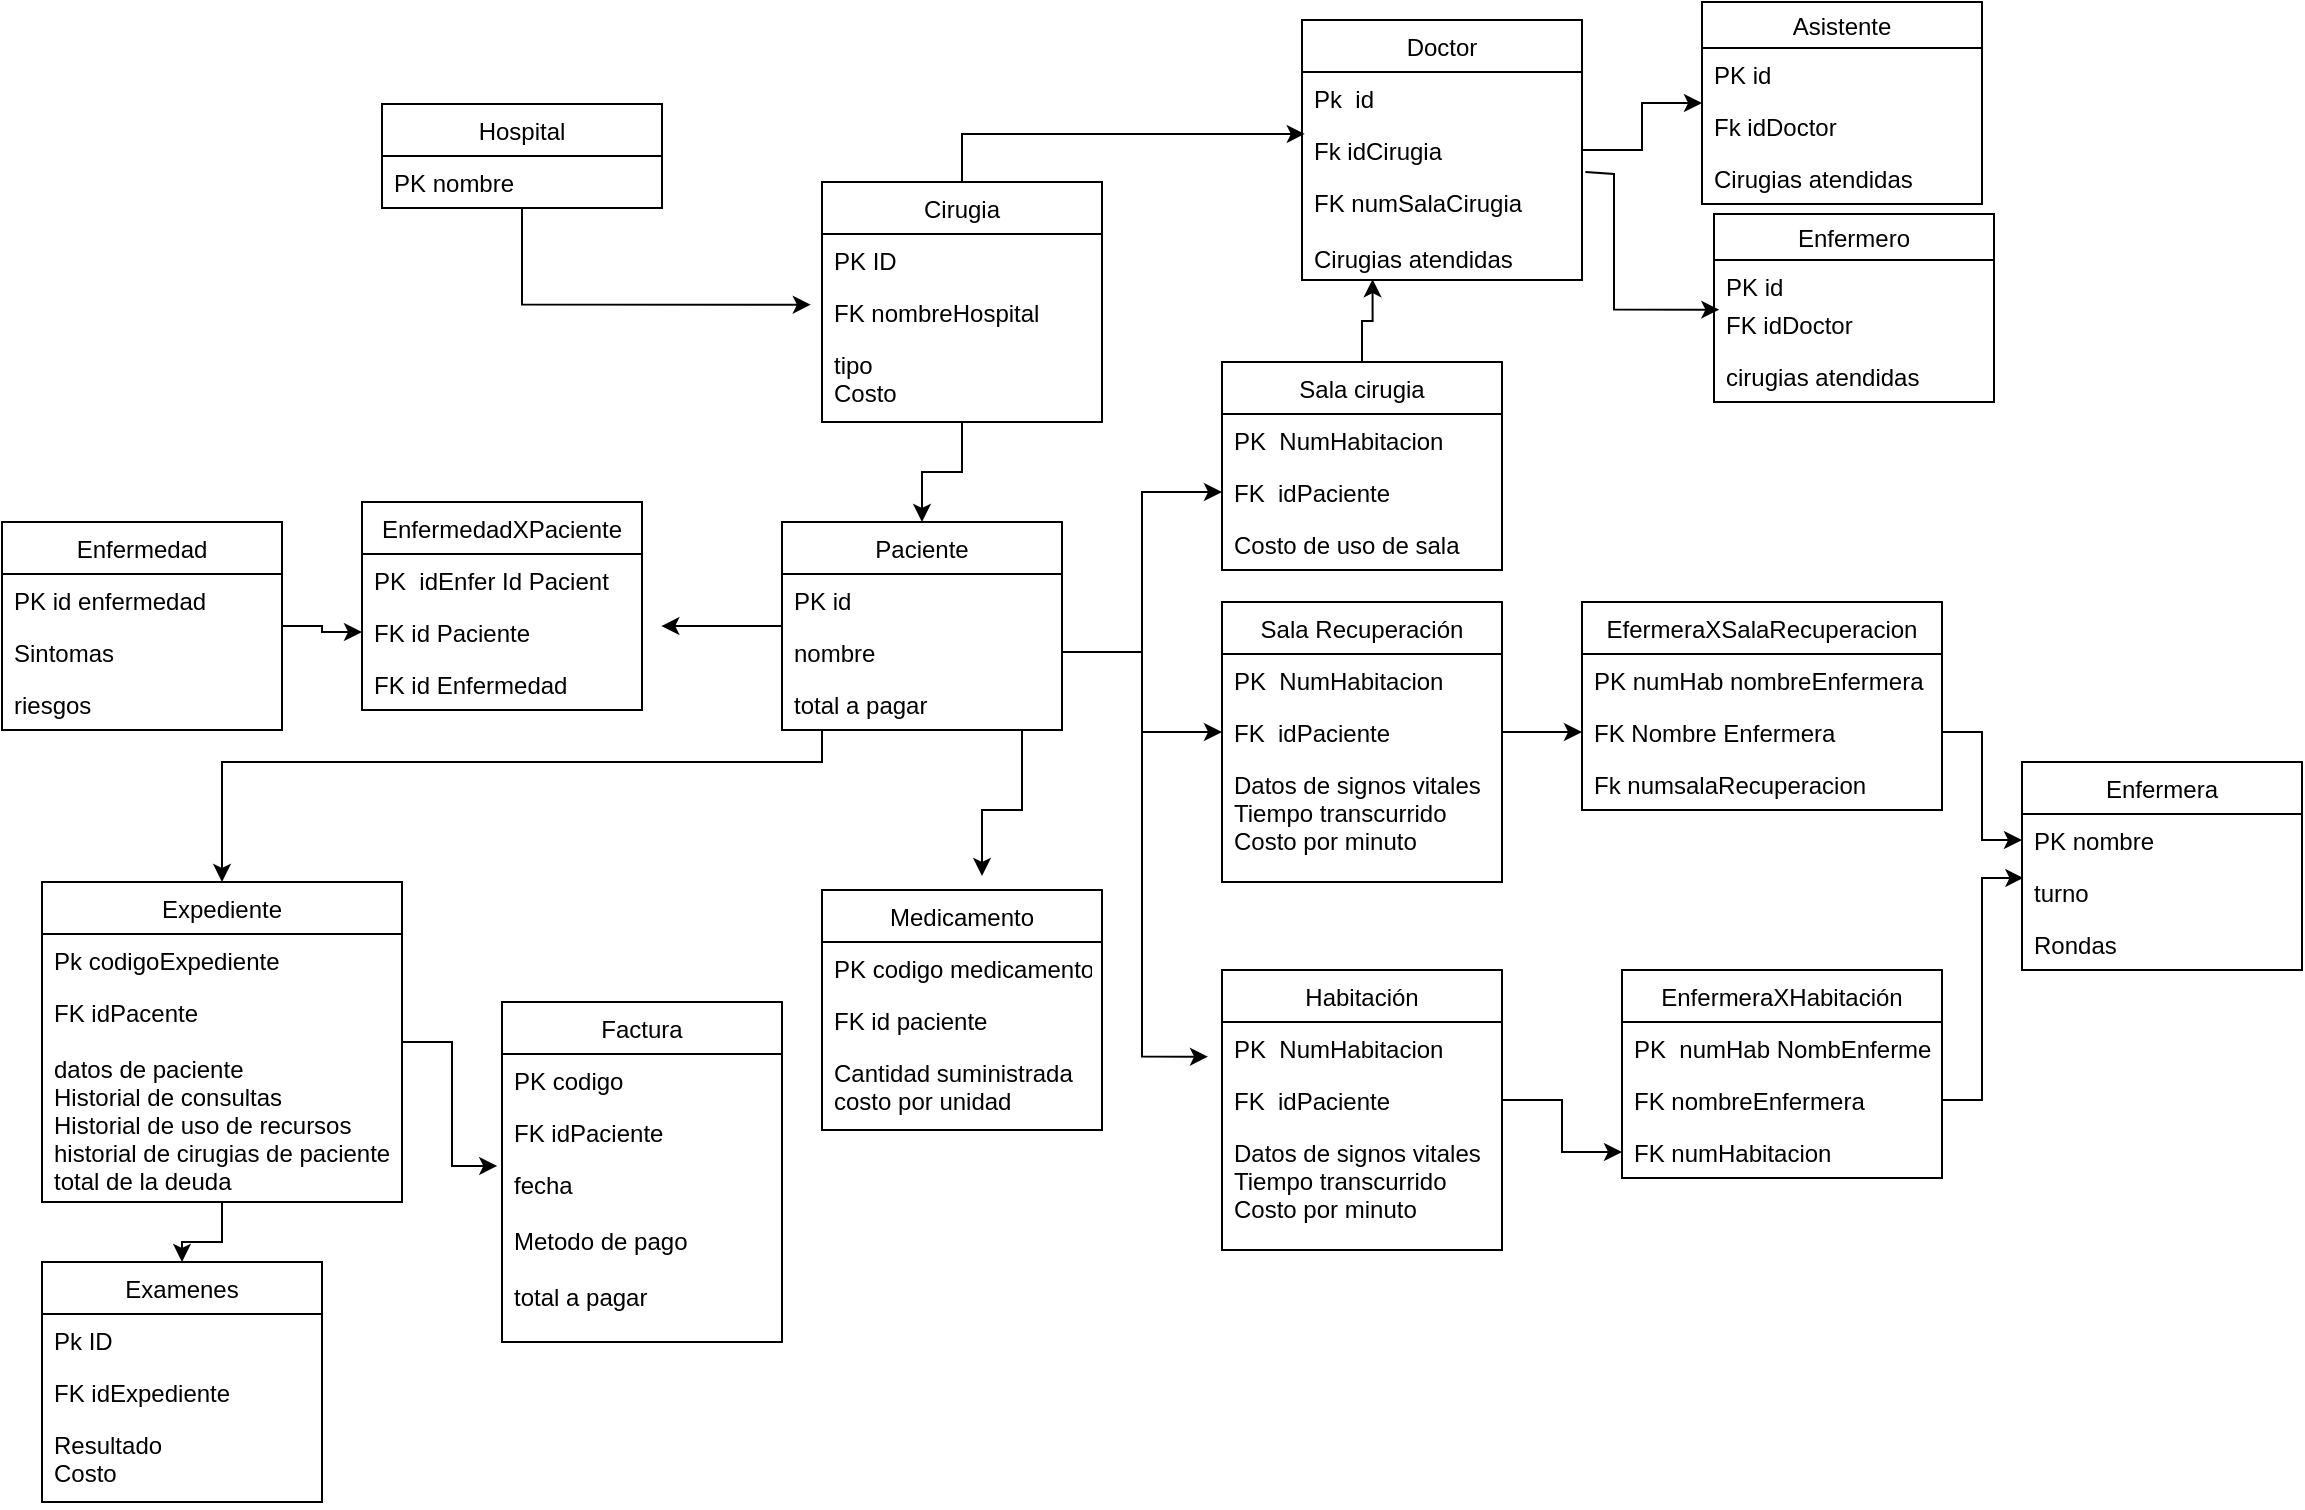 <mxfile version="13.7.9" type="github">
  <diagram id="NBOCJyrbDULrzeFV42hS" name="Page-1">
    <mxGraphModel dx="2682" dy="1961" grid="1" gridSize="10" guides="1" tooltips="1" connect="1" arrows="1" fold="1" page="1" pageScale="1" pageWidth="827" pageHeight="1169" math="0" shadow="0">
      <root>
        <mxCell id="0" />
        <mxCell id="1" parent="0" />
        <mxCell id="EW1axWE9C3zxqAU5lldP-44" style="edgeStyle=orthogonalEdgeStyle;rounded=0;orthogonalLoop=1;jettySize=auto;html=1;entryX=-0.04;entryY=1.359;entryDx=0;entryDy=0;entryPerimeter=0;" edge="1" parent="1" source="EW1axWE9C3zxqAU5lldP-9" target="EW1axWE9C3zxqAU5lldP-4">
          <mxGeometry relative="1" as="geometry">
            <mxPoint x="10" y="75" as="targetPoint" />
          </mxGeometry>
        </mxCell>
        <mxCell id="EW1axWE9C3zxqAU5lldP-43" style="edgeStyle=orthogonalEdgeStyle;rounded=0;orthogonalLoop=1;jettySize=auto;html=1;entryX=0;entryY=0.5;entryDx=0;entryDy=0;" edge="1" parent="1" source="EW1axWE9C3zxqAU5lldP-18" target="EW1axWE9C3zxqAU5lldP-24">
          <mxGeometry relative="1" as="geometry">
            <mxPoint x="-160" y="235" as="targetPoint" />
          </mxGeometry>
        </mxCell>
        <mxCell id="EW1axWE9C3zxqAU5lldP-62" style="edgeStyle=orthogonalEdgeStyle;rounded=0;orthogonalLoop=1;jettySize=auto;html=1;entryX=0.5;entryY=0;entryDx=0;entryDy=0;" edge="1" parent="1" source="EW1axWE9C3zxqAU5lldP-14" target="EW1axWE9C3zxqAU5lldP-53">
          <mxGeometry relative="1" as="geometry">
            <Array as="points">
              <mxPoint x="80" y="300" />
              <mxPoint x="-220" y="300" />
            </Array>
          </mxGeometry>
        </mxCell>
        <mxCell id="EW1axWE9C3zxqAU5lldP-63" style="edgeStyle=orthogonalEdgeStyle;rounded=0;orthogonalLoop=1;jettySize=auto;html=1;entryX=1.069;entryY=0.385;entryDx=0;entryDy=0;entryPerimeter=0;" edge="1" parent="1" source="EW1axWE9C3zxqAU5lldP-14" target="EW1axWE9C3zxqAU5lldP-24">
          <mxGeometry relative="1" as="geometry">
            <Array as="points">
              <mxPoint x="40" y="232" />
              <mxPoint x="40" y="232" />
            </Array>
          </mxGeometry>
        </mxCell>
        <mxCell id="EW1axWE9C3zxqAU5lldP-95" style="edgeStyle=orthogonalEdgeStyle;rounded=0;orthogonalLoop=1;jettySize=auto;html=1;" edge="1" parent="1" source="EW1axWE9C3zxqAU5lldP-14">
          <mxGeometry relative="1" as="geometry">
            <mxPoint x="160" y="357" as="targetPoint" />
            <Array as="points">
              <mxPoint x="180" y="324" />
              <mxPoint x="160" y="324" />
              <mxPoint x="160" y="357" />
            </Array>
          </mxGeometry>
        </mxCell>
        <mxCell id="EW1axWE9C3zxqAU5lldP-14" value="Paciente" style="swimlane;fontStyle=0;childLayout=stackLayout;horizontal=1;startSize=26;fillColor=none;horizontalStack=0;resizeParent=1;resizeParentMax=0;resizeLast=0;collapsible=1;marginBottom=0;" vertex="1" parent="1">
          <mxGeometry x="60" y="180" width="140" height="104" as="geometry" />
        </mxCell>
        <mxCell id="EW1axWE9C3zxqAU5lldP-15" value="PK id" style="text;strokeColor=none;fillColor=none;align=left;verticalAlign=top;spacingLeft=4;spacingRight=4;overflow=hidden;rotatable=0;points=[[0,0.5],[1,0.5]];portConstraint=eastwest;" vertex="1" parent="EW1axWE9C3zxqAU5lldP-14">
          <mxGeometry y="26" width="140" height="26" as="geometry" />
        </mxCell>
        <mxCell id="EW1axWE9C3zxqAU5lldP-16" value="nombre" style="text;strokeColor=none;fillColor=none;align=left;verticalAlign=top;spacingLeft=4;spacingRight=4;overflow=hidden;rotatable=0;points=[[0,0.5],[1,0.5]];portConstraint=eastwest;" vertex="1" parent="EW1axWE9C3zxqAU5lldP-14">
          <mxGeometry y="52" width="140" height="26" as="geometry" />
        </mxCell>
        <mxCell id="EW1axWE9C3zxqAU5lldP-17" value="total a pagar" style="text;strokeColor=none;fillColor=none;align=left;verticalAlign=top;spacingLeft=4;spacingRight=4;overflow=hidden;rotatable=0;points=[[0,0.5],[1,0.5]];portConstraint=eastwest;" vertex="1" parent="EW1axWE9C3zxqAU5lldP-14">
          <mxGeometry y="78" width="140" height="26" as="geometry" />
        </mxCell>
        <mxCell id="EW1axWE9C3zxqAU5lldP-46" style="edgeStyle=orthogonalEdgeStyle;rounded=0;orthogonalLoop=1;jettySize=auto;html=1;entryX=0.5;entryY=0;entryDx=0;entryDy=0;" edge="1" parent="1" source="EW1axWE9C3zxqAU5lldP-3" target="EW1axWE9C3zxqAU5lldP-14">
          <mxGeometry relative="1" as="geometry" />
        </mxCell>
        <mxCell id="EW1axWE9C3zxqAU5lldP-49" style="edgeStyle=orthogonalEdgeStyle;rounded=0;orthogonalLoop=1;jettySize=auto;html=1;entryX=0.01;entryY=0.192;entryDx=0;entryDy=0;entryPerimeter=0;" edge="1" parent="1" source="EW1axWE9C3zxqAU5lldP-3" target="EW1axWE9C3zxqAU5lldP-32">
          <mxGeometry relative="1" as="geometry" />
        </mxCell>
        <mxCell id="EW1axWE9C3zxqAU5lldP-3" value="Cirugia" style="swimlane;fontStyle=0;childLayout=stackLayout;horizontal=1;startSize=26;fillColor=none;horizontalStack=0;resizeParent=1;resizeParentMax=0;resizeLast=0;collapsible=1;marginBottom=0;" vertex="1" parent="1">
          <mxGeometry x="80" y="10" width="140" height="120" as="geometry" />
        </mxCell>
        <mxCell id="EW1axWE9C3zxqAU5lldP-4" value="PK ID" style="text;strokeColor=none;fillColor=none;align=left;verticalAlign=top;spacingLeft=4;spacingRight=4;overflow=hidden;rotatable=0;points=[[0,0.5],[1,0.5]];portConstraint=eastwest;" vertex="1" parent="EW1axWE9C3zxqAU5lldP-3">
          <mxGeometry y="26" width="140" height="26" as="geometry" />
        </mxCell>
        <mxCell id="EW1axWE9C3zxqAU5lldP-5" value="FK nombreHospital" style="text;strokeColor=none;fillColor=none;align=left;verticalAlign=top;spacingLeft=4;spacingRight=4;overflow=hidden;rotatable=0;points=[[0,0.5],[1,0.5]];portConstraint=eastwest;" vertex="1" parent="EW1axWE9C3zxqAU5lldP-3">
          <mxGeometry y="52" width="140" height="26" as="geometry" />
        </mxCell>
        <mxCell id="EW1axWE9C3zxqAU5lldP-6" value="tipo&#xa;Costo" style="text;strokeColor=none;fillColor=none;align=left;verticalAlign=top;spacingLeft=4;spacingRight=4;overflow=hidden;rotatable=0;points=[[0,0.5],[1,0.5]];portConstraint=eastwest;" vertex="1" parent="EW1axWE9C3zxqAU5lldP-3">
          <mxGeometry y="78" width="140" height="42" as="geometry" />
        </mxCell>
        <mxCell id="EW1axWE9C3zxqAU5lldP-50" style="edgeStyle=orthogonalEdgeStyle;rounded=0;orthogonalLoop=1;jettySize=auto;html=1;" edge="1" parent="1" source="EW1axWE9C3zxqAU5lldP-30" target="EW1axWE9C3zxqAU5lldP-34">
          <mxGeometry relative="1" as="geometry" />
        </mxCell>
        <mxCell id="EW1axWE9C3zxqAU5lldP-52" style="edgeStyle=orthogonalEdgeStyle;rounded=0;orthogonalLoop=1;jettySize=auto;html=1;entryX=0.019;entryY=0.224;entryDx=0;entryDy=0;entryPerimeter=0;exitX=1.012;exitY=-0.038;exitDx=0;exitDy=0;exitPerimeter=0;" edge="1" parent="1" source="EW1axWE9C3zxqAU5lldP-33" target="EW1axWE9C3zxqAU5lldP-40">
          <mxGeometry relative="1" as="geometry">
            <Array as="points">
              <mxPoint x="476" y="6" />
              <mxPoint x="476" y="74" />
            </Array>
          </mxGeometry>
        </mxCell>
        <mxCell id="EW1axWE9C3zxqAU5lldP-61" style="edgeStyle=orthogonalEdgeStyle;rounded=0;orthogonalLoop=1;jettySize=auto;html=1;entryX=0.5;entryY=0;entryDx=0;entryDy=0;" edge="1" parent="1" source="EW1axWE9C3zxqAU5lldP-53" target="EW1axWE9C3zxqAU5lldP-57">
          <mxGeometry relative="1" as="geometry" />
        </mxCell>
        <mxCell id="EW1axWE9C3zxqAU5lldP-22" value="EnfermedadXPaciente" style="swimlane;fontStyle=0;childLayout=stackLayout;horizontal=1;startSize=26;fillColor=none;horizontalStack=0;resizeParent=1;resizeParentMax=0;resizeLast=0;collapsible=1;marginBottom=0;" vertex="1" parent="1">
          <mxGeometry x="-150" y="170" width="140" height="104" as="geometry" />
        </mxCell>
        <mxCell id="EW1axWE9C3zxqAU5lldP-23" value="PK  idEnfer Id Pacient" style="text;strokeColor=none;fillColor=none;align=left;verticalAlign=top;spacingLeft=4;spacingRight=4;overflow=hidden;rotatable=0;points=[[0,0.5],[1,0.5]];portConstraint=eastwest;" vertex="1" parent="EW1axWE9C3zxqAU5lldP-22">
          <mxGeometry y="26" width="140" height="26" as="geometry" />
        </mxCell>
        <mxCell id="EW1axWE9C3zxqAU5lldP-24" value="FK id Paciente" style="text;strokeColor=none;fillColor=none;align=left;verticalAlign=top;spacingLeft=4;spacingRight=4;overflow=hidden;rotatable=0;points=[[0,0.5],[1,0.5]];portConstraint=eastwest;" vertex="1" parent="EW1axWE9C3zxqAU5lldP-22">
          <mxGeometry y="52" width="140" height="26" as="geometry" />
        </mxCell>
        <mxCell id="EW1axWE9C3zxqAU5lldP-25" value="FK id Enfermedad" style="text;strokeColor=none;fillColor=none;align=left;verticalAlign=top;spacingLeft=4;spacingRight=4;overflow=hidden;rotatable=0;points=[[0,0.5],[1,0.5]];portConstraint=eastwest;" vertex="1" parent="EW1axWE9C3zxqAU5lldP-22">
          <mxGeometry y="78" width="140" height="26" as="geometry" />
        </mxCell>
        <mxCell id="EW1axWE9C3zxqAU5lldP-18" value="Enfermedad" style="swimlane;fontStyle=0;childLayout=stackLayout;horizontal=1;startSize=26;fillColor=none;horizontalStack=0;resizeParent=1;resizeParentMax=0;resizeLast=0;collapsible=1;marginBottom=0;" vertex="1" parent="1">
          <mxGeometry x="-330" y="180" width="140" height="104" as="geometry" />
        </mxCell>
        <mxCell id="EW1axWE9C3zxqAU5lldP-19" value="PK id enfermedad" style="text;strokeColor=none;fillColor=none;align=left;verticalAlign=top;spacingLeft=4;spacingRight=4;overflow=hidden;rotatable=0;points=[[0,0.5],[1,0.5]];portConstraint=eastwest;" vertex="1" parent="EW1axWE9C3zxqAU5lldP-18">
          <mxGeometry y="26" width="140" height="26" as="geometry" />
        </mxCell>
        <mxCell id="EW1axWE9C3zxqAU5lldP-20" value="Sintomas" style="text;strokeColor=none;fillColor=none;align=left;verticalAlign=top;spacingLeft=4;spacingRight=4;overflow=hidden;rotatable=0;points=[[0,0.5],[1,0.5]];portConstraint=eastwest;" vertex="1" parent="EW1axWE9C3zxqAU5lldP-18">
          <mxGeometry y="52" width="140" height="26" as="geometry" />
        </mxCell>
        <mxCell id="EW1axWE9C3zxqAU5lldP-21" value="riesgos" style="text;strokeColor=none;fillColor=none;align=left;verticalAlign=top;spacingLeft=4;spacingRight=4;overflow=hidden;rotatable=0;points=[[0,0.5],[1,0.5]];portConstraint=eastwest;" vertex="1" parent="EW1axWE9C3zxqAU5lldP-18">
          <mxGeometry y="78" width="140" height="26" as="geometry" />
        </mxCell>
        <mxCell id="EW1axWE9C3zxqAU5lldP-110" style="edgeStyle=orthogonalEdgeStyle;rounded=0;orthogonalLoop=1;jettySize=auto;html=1;entryX=0.252;entryY=0.992;entryDx=0;entryDy=0;entryPerimeter=0;" edge="1" parent="1" source="EW1axWE9C3zxqAU5lldP-64" target="EW1axWE9C3zxqAU5lldP-33">
          <mxGeometry relative="1" as="geometry" />
        </mxCell>
        <mxCell id="EW1axWE9C3zxqAU5lldP-64" value="Sala cirugia" style="swimlane;fontStyle=0;childLayout=stackLayout;horizontal=1;startSize=26;fillColor=none;horizontalStack=0;resizeParent=1;resizeParentMax=0;resizeLast=0;collapsible=1;marginBottom=0;" vertex="1" parent="1">
          <mxGeometry x="280" y="100" width="140" height="104" as="geometry" />
        </mxCell>
        <mxCell id="EW1axWE9C3zxqAU5lldP-65" value="PK  NumHabitacion" style="text;strokeColor=none;fillColor=none;align=left;verticalAlign=top;spacingLeft=4;spacingRight=4;overflow=hidden;rotatable=0;points=[[0,0.5],[1,0.5]];portConstraint=eastwest;" vertex="1" parent="EW1axWE9C3zxqAU5lldP-64">
          <mxGeometry y="26" width="140" height="26" as="geometry" />
        </mxCell>
        <mxCell id="EW1axWE9C3zxqAU5lldP-66" value="FK  idPaciente" style="text;strokeColor=none;fillColor=none;align=left;verticalAlign=top;spacingLeft=4;spacingRight=4;overflow=hidden;rotatable=0;points=[[0,0.5],[1,0.5]];portConstraint=eastwest;" vertex="1" parent="EW1axWE9C3zxqAU5lldP-64">
          <mxGeometry y="52" width="140" height="26" as="geometry" />
        </mxCell>
        <mxCell id="EW1axWE9C3zxqAU5lldP-67" value="Costo de uso de sala" style="text;strokeColor=none;fillColor=none;align=left;verticalAlign=top;spacingLeft=4;spacingRight=4;overflow=hidden;rotatable=0;points=[[0,0.5],[1,0.5]];portConstraint=eastwest;" vertex="1" parent="EW1axWE9C3zxqAU5lldP-64">
          <mxGeometry y="78" width="140" height="26" as="geometry" />
        </mxCell>
        <mxCell id="EW1axWE9C3zxqAU5lldP-68" value="Sala Recuperación" style="swimlane;fontStyle=0;childLayout=stackLayout;horizontal=1;startSize=26;fillColor=none;horizontalStack=0;resizeParent=1;resizeParentMax=0;resizeLast=0;collapsible=1;marginBottom=0;" vertex="1" parent="1">
          <mxGeometry x="280" y="220" width="140" height="140" as="geometry" />
        </mxCell>
        <mxCell id="EW1axWE9C3zxqAU5lldP-69" value="PK  NumHabitacion" style="text;strokeColor=none;fillColor=none;align=left;verticalAlign=top;spacingLeft=4;spacingRight=4;overflow=hidden;rotatable=0;points=[[0,0.5],[1,0.5]];portConstraint=eastwest;" vertex="1" parent="EW1axWE9C3zxqAU5lldP-68">
          <mxGeometry y="26" width="140" height="26" as="geometry" />
        </mxCell>
        <mxCell id="EW1axWE9C3zxqAU5lldP-70" value="FK  idPaciente" style="text;strokeColor=none;fillColor=none;align=left;verticalAlign=top;spacingLeft=4;spacingRight=4;overflow=hidden;rotatable=0;points=[[0,0.5],[1,0.5]];portConstraint=eastwest;" vertex="1" parent="EW1axWE9C3zxqAU5lldP-68">
          <mxGeometry y="52" width="140" height="26" as="geometry" />
        </mxCell>
        <mxCell id="EW1axWE9C3zxqAU5lldP-71" value="Datos de signos vitales&#xa;Tiempo transcurrido&#xa;Costo por minuto" style="text;strokeColor=none;fillColor=none;align=left;verticalAlign=top;spacingLeft=4;spacingRight=4;overflow=hidden;rotatable=0;points=[[0,0.5],[1,0.5]];portConstraint=eastwest;" vertex="1" parent="EW1axWE9C3zxqAU5lldP-68">
          <mxGeometry y="78" width="140" height="62" as="geometry" />
        </mxCell>
        <mxCell id="EW1axWE9C3zxqAU5lldP-81" style="edgeStyle=orthogonalEdgeStyle;rounded=0;orthogonalLoop=1;jettySize=auto;html=1;entryX=0;entryY=0.5;entryDx=0;entryDy=0;" edge="1" parent="1" source="EW1axWE9C3zxqAU5lldP-16" target="EW1axWE9C3zxqAU5lldP-66">
          <mxGeometry relative="1" as="geometry" />
        </mxCell>
        <mxCell id="EW1axWE9C3zxqAU5lldP-82" style="edgeStyle=orthogonalEdgeStyle;rounded=0;orthogonalLoop=1;jettySize=auto;html=1;entryX=0;entryY=0.5;entryDx=0;entryDy=0;" edge="1" parent="1" source="EW1axWE9C3zxqAU5lldP-16" target="EW1axWE9C3zxqAU5lldP-70">
          <mxGeometry relative="1" as="geometry" />
        </mxCell>
        <mxCell id="EW1axWE9C3zxqAU5lldP-83" style="edgeStyle=orthogonalEdgeStyle;rounded=0;orthogonalLoop=1;jettySize=auto;html=1;entryX=-0.05;entryY=0.667;entryDx=0;entryDy=0;entryPerimeter=0;" edge="1" parent="1" source="EW1axWE9C3zxqAU5lldP-16" target="EW1axWE9C3zxqAU5lldP-77">
          <mxGeometry relative="1" as="geometry" />
        </mxCell>
        <mxCell id="EW1axWE9C3zxqAU5lldP-76" value="Habitación" style="swimlane;fontStyle=0;childLayout=stackLayout;horizontal=1;startSize=26;fillColor=none;horizontalStack=0;resizeParent=1;resizeParentMax=0;resizeLast=0;collapsible=1;marginBottom=0;" vertex="1" parent="1">
          <mxGeometry x="280" y="404" width="140" height="140" as="geometry" />
        </mxCell>
        <mxCell id="EW1axWE9C3zxqAU5lldP-77" value="PK  NumHabitacion" style="text;strokeColor=none;fillColor=none;align=left;verticalAlign=top;spacingLeft=4;spacingRight=4;overflow=hidden;rotatable=0;points=[[0,0.5],[1,0.5]];portConstraint=eastwest;" vertex="1" parent="EW1axWE9C3zxqAU5lldP-76">
          <mxGeometry y="26" width="140" height="26" as="geometry" />
        </mxCell>
        <mxCell id="EW1axWE9C3zxqAU5lldP-78" value="FK  idPaciente" style="text;strokeColor=none;fillColor=none;align=left;verticalAlign=top;spacingLeft=4;spacingRight=4;overflow=hidden;rotatable=0;points=[[0,0.5],[1,0.5]];portConstraint=eastwest;" vertex="1" parent="EW1axWE9C3zxqAU5lldP-76">
          <mxGeometry y="52" width="140" height="26" as="geometry" />
        </mxCell>
        <mxCell id="EW1axWE9C3zxqAU5lldP-79" value="Datos de signos vitales&#xa;Tiempo transcurrido&#xa;Costo por minuto" style="text;strokeColor=none;fillColor=none;align=left;verticalAlign=top;spacingLeft=4;spacingRight=4;overflow=hidden;rotatable=0;points=[[0,0.5],[1,0.5]];portConstraint=eastwest;" vertex="1" parent="EW1axWE9C3zxqAU5lldP-76">
          <mxGeometry y="78" width="140" height="62" as="geometry" />
        </mxCell>
        <mxCell id="EW1axWE9C3zxqAU5lldP-97" style="edgeStyle=orthogonalEdgeStyle;rounded=0;orthogonalLoop=1;jettySize=auto;html=1;entryX=-0.017;entryY=0.043;entryDx=0;entryDy=0;entryPerimeter=0;" edge="1" parent="1" source="EW1axWE9C3zxqAU5lldP-53" target="EW1axWE9C3zxqAU5lldP-90">
          <mxGeometry relative="1" as="geometry" />
        </mxCell>
        <mxCell id="EW1axWE9C3zxqAU5lldP-53" value="Expediente" style="swimlane;fontStyle=0;childLayout=stackLayout;horizontal=1;startSize=26;fillColor=none;horizontalStack=0;resizeParent=1;resizeParentMax=0;resizeLast=0;collapsible=1;marginBottom=0;" vertex="1" parent="1">
          <mxGeometry x="-310" y="360" width="180" height="160" as="geometry" />
        </mxCell>
        <mxCell id="EW1axWE9C3zxqAU5lldP-54" value="Pk codigoExpediente" style="text;strokeColor=none;fillColor=none;align=left;verticalAlign=top;spacingLeft=4;spacingRight=4;overflow=hidden;rotatable=0;points=[[0,0.5],[1,0.5]];portConstraint=eastwest;" vertex="1" parent="EW1axWE9C3zxqAU5lldP-53">
          <mxGeometry y="26" width="180" height="26" as="geometry" />
        </mxCell>
        <mxCell id="EW1axWE9C3zxqAU5lldP-55" value="FK idPacente" style="text;strokeColor=none;fillColor=none;align=left;verticalAlign=top;spacingLeft=4;spacingRight=4;overflow=hidden;rotatable=0;points=[[0,0.5],[1,0.5]];portConstraint=eastwest;" vertex="1" parent="EW1axWE9C3zxqAU5lldP-53">
          <mxGeometry y="52" width="180" height="28" as="geometry" />
        </mxCell>
        <mxCell id="EW1axWE9C3zxqAU5lldP-56" value="datos de paciente&#xa;Historial de consultas&#xa;Historial de uso de recursos&#xa;historial de cirugias de paciente &#xa;total de la deuda" style="text;strokeColor=none;fillColor=none;align=left;verticalAlign=top;spacingLeft=4;spacingRight=4;overflow=hidden;rotatable=0;points=[[0,0.5],[1,0.5]];portConstraint=eastwest;" vertex="1" parent="EW1axWE9C3zxqAU5lldP-53">
          <mxGeometry y="80" width="180" height="80" as="geometry" />
        </mxCell>
        <mxCell id="EW1axWE9C3zxqAU5lldP-91" value="Medicamento" style="swimlane;fontStyle=0;childLayout=stackLayout;horizontal=1;startSize=26;fillColor=none;horizontalStack=0;resizeParent=1;resizeParentMax=0;resizeLast=0;collapsible=1;marginBottom=0;" vertex="1" parent="1">
          <mxGeometry x="80" y="364" width="140" height="120" as="geometry" />
        </mxCell>
        <mxCell id="EW1axWE9C3zxqAU5lldP-92" value="PK codigo medicamento" style="text;strokeColor=none;fillColor=none;align=left;verticalAlign=top;spacingLeft=4;spacingRight=4;overflow=hidden;rotatable=0;points=[[0,0.5],[1,0.5]];portConstraint=eastwest;" vertex="1" parent="EW1axWE9C3zxqAU5lldP-91">
          <mxGeometry y="26" width="140" height="26" as="geometry" />
        </mxCell>
        <mxCell id="EW1axWE9C3zxqAU5lldP-93" value="FK id paciente" style="text;strokeColor=none;fillColor=none;align=left;verticalAlign=top;spacingLeft=4;spacingRight=4;overflow=hidden;rotatable=0;points=[[0,0.5],[1,0.5]];portConstraint=eastwest;" vertex="1" parent="EW1axWE9C3zxqAU5lldP-91">
          <mxGeometry y="52" width="140" height="26" as="geometry" />
        </mxCell>
        <mxCell id="EW1axWE9C3zxqAU5lldP-94" value="Cantidad suministrada&#xa;costo por unidad" style="text;strokeColor=none;fillColor=none;align=left;verticalAlign=top;spacingLeft=4;spacingRight=4;overflow=hidden;rotatable=0;points=[[0,0.5],[1,0.5]];portConstraint=eastwest;" vertex="1" parent="EW1axWE9C3zxqAU5lldP-91">
          <mxGeometry y="78" width="140" height="42" as="geometry" />
        </mxCell>
        <mxCell id="EW1axWE9C3zxqAU5lldP-57" value="Examenes" style="swimlane;fontStyle=0;childLayout=stackLayout;horizontal=1;startSize=26;fillColor=none;horizontalStack=0;resizeParent=1;resizeParentMax=0;resizeLast=0;collapsible=1;marginBottom=0;" vertex="1" parent="1">
          <mxGeometry x="-310" y="550" width="140" height="120" as="geometry" />
        </mxCell>
        <mxCell id="EW1axWE9C3zxqAU5lldP-58" value="Pk ID" style="text;strokeColor=none;fillColor=none;align=left;verticalAlign=top;spacingLeft=4;spacingRight=4;overflow=hidden;rotatable=0;points=[[0,0.5],[1,0.5]];portConstraint=eastwest;" vertex="1" parent="EW1axWE9C3zxqAU5lldP-57">
          <mxGeometry y="26" width="140" height="26" as="geometry" />
        </mxCell>
        <mxCell id="EW1axWE9C3zxqAU5lldP-59" value="FK idExpediente" style="text;strokeColor=none;fillColor=none;align=left;verticalAlign=top;spacingLeft=4;spacingRight=4;overflow=hidden;rotatable=0;points=[[0,0.5],[1,0.5]];portConstraint=eastwest;" vertex="1" parent="EW1axWE9C3zxqAU5lldP-57">
          <mxGeometry y="52" width="140" height="26" as="geometry" />
        </mxCell>
        <mxCell id="EW1axWE9C3zxqAU5lldP-60" value="Resultado&#xa;Costo" style="text;strokeColor=none;fillColor=none;align=left;verticalAlign=top;spacingLeft=4;spacingRight=4;overflow=hidden;rotatable=0;points=[[0,0.5],[1,0.5]];portConstraint=eastwest;" vertex="1" parent="EW1axWE9C3zxqAU5lldP-57">
          <mxGeometry y="78" width="140" height="42" as="geometry" />
        </mxCell>
        <mxCell id="EW1axWE9C3zxqAU5lldP-87" value="Factura" style="swimlane;fontStyle=0;childLayout=stackLayout;horizontal=1;startSize=26;fillColor=none;horizontalStack=0;resizeParent=1;resizeParentMax=0;resizeLast=0;collapsible=1;marginBottom=0;" vertex="1" parent="1">
          <mxGeometry x="-80" y="420" width="140" height="170" as="geometry" />
        </mxCell>
        <mxCell id="EW1axWE9C3zxqAU5lldP-88" value="PK codigo" style="text;strokeColor=none;fillColor=none;align=left;verticalAlign=top;spacingLeft=4;spacingRight=4;overflow=hidden;rotatable=0;points=[[0,0.5],[1,0.5]];portConstraint=eastwest;" vertex="1" parent="EW1axWE9C3zxqAU5lldP-87">
          <mxGeometry y="26" width="140" height="26" as="geometry" />
        </mxCell>
        <mxCell id="EW1axWE9C3zxqAU5lldP-89" value="FK idPaciente" style="text;strokeColor=none;fillColor=none;align=left;verticalAlign=top;spacingLeft=4;spacingRight=4;overflow=hidden;rotatable=0;points=[[0,0.5],[1,0.5]];portConstraint=eastwest;" vertex="1" parent="EW1axWE9C3zxqAU5lldP-87">
          <mxGeometry y="52" width="140" height="26" as="geometry" />
        </mxCell>
        <mxCell id="EW1axWE9C3zxqAU5lldP-90" value="fecha&#xa;&#xa;Metodo de pago&#xa;&#xa;total a pagar &#xa;" style="text;strokeColor=none;fillColor=none;align=left;verticalAlign=top;spacingLeft=4;spacingRight=4;overflow=hidden;rotatable=0;points=[[0,0.5],[1,0.5]];portConstraint=eastwest;" vertex="1" parent="EW1axWE9C3zxqAU5lldP-87">
          <mxGeometry y="78" width="140" height="92" as="geometry" />
        </mxCell>
        <mxCell id="EW1axWE9C3zxqAU5lldP-9" value="Hospital" style="swimlane;fontStyle=0;childLayout=stackLayout;horizontal=1;startSize=26;fillColor=none;horizontalStack=0;resizeParent=1;resizeParentMax=0;resizeLast=0;collapsible=1;marginBottom=0;" vertex="1" parent="1">
          <mxGeometry x="-140" y="-29" width="140" height="52" as="geometry" />
        </mxCell>
        <mxCell id="EW1axWE9C3zxqAU5lldP-10" value="PK nombre" style="text;strokeColor=none;fillColor=none;align=left;verticalAlign=top;spacingLeft=4;spacingRight=4;overflow=hidden;rotatable=0;points=[[0,0.5],[1,0.5]];portConstraint=eastwest;" vertex="1" parent="EW1axWE9C3zxqAU5lldP-9">
          <mxGeometry y="26" width="140" height="26" as="geometry" />
        </mxCell>
        <mxCell id="EW1axWE9C3zxqAU5lldP-98" value="EfermeraXSalaRecuperacion" style="swimlane;fontStyle=0;childLayout=stackLayout;horizontal=1;startSize=26;fillColor=none;horizontalStack=0;resizeParent=1;resizeParentMax=0;resizeLast=0;collapsible=1;marginBottom=0;" vertex="1" parent="1">
          <mxGeometry x="460" y="220" width="180" height="104" as="geometry" />
        </mxCell>
        <mxCell id="EW1axWE9C3zxqAU5lldP-99" value="PK numHab nombreEnfermera" style="text;strokeColor=none;fillColor=none;align=left;verticalAlign=top;spacingLeft=4;spacingRight=4;overflow=hidden;rotatable=0;points=[[0,0.5],[1,0.5]];portConstraint=eastwest;" vertex="1" parent="EW1axWE9C3zxqAU5lldP-98">
          <mxGeometry y="26" width="180" height="26" as="geometry" />
        </mxCell>
        <mxCell id="EW1axWE9C3zxqAU5lldP-100" value="FK Nombre Enfermera" style="text;strokeColor=none;fillColor=none;align=left;verticalAlign=top;spacingLeft=4;spacingRight=4;overflow=hidden;rotatable=0;points=[[0,0.5],[1,0.5]];portConstraint=eastwest;" vertex="1" parent="EW1axWE9C3zxqAU5lldP-98">
          <mxGeometry y="52" width="180" height="26" as="geometry" />
        </mxCell>
        <mxCell id="EW1axWE9C3zxqAU5lldP-101" value="Fk numsalaRecuperacion" style="text;strokeColor=none;fillColor=none;align=left;verticalAlign=top;spacingLeft=4;spacingRight=4;overflow=hidden;rotatable=0;points=[[0,0.5],[1,0.5]];portConstraint=eastwest;" vertex="1" parent="EW1axWE9C3zxqAU5lldP-98">
          <mxGeometry y="78" width="180" height="26" as="geometry" />
        </mxCell>
        <mxCell id="EW1axWE9C3zxqAU5lldP-106" style="edgeStyle=orthogonalEdgeStyle;rounded=0;orthogonalLoop=1;jettySize=auto;html=1;entryX=0;entryY=0.5;entryDx=0;entryDy=0;" edge="1" parent="1" source="EW1axWE9C3zxqAU5lldP-70" target="EW1axWE9C3zxqAU5lldP-100">
          <mxGeometry relative="1" as="geometry" />
        </mxCell>
        <mxCell id="EW1axWE9C3zxqAU5lldP-107" style="edgeStyle=orthogonalEdgeStyle;rounded=0;orthogonalLoop=1;jettySize=auto;html=1;entryX=0;entryY=0.5;entryDx=0;entryDy=0;" edge="1" parent="1" source="EW1axWE9C3zxqAU5lldP-78" target="EW1axWE9C3zxqAU5lldP-105">
          <mxGeometry relative="1" as="geometry" />
        </mxCell>
        <mxCell id="EW1axWE9C3zxqAU5lldP-102" value="EnfermeraXHabitación" style="swimlane;fontStyle=0;childLayout=stackLayout;horizontal=1;startSize=26;fillColor=none;horizontalStack=0;resizeParent=1;resizeParentMax=0;resizeLast=0;collapsible=1;marginBottom=0;" vertex="1" parent="1">
          <mxGeometry x="480" y="404" width="160" height="104" as="geometry" />
        </mxCell>
        <mxCell id="EW1axWE9C3zxqAU5lldP-103" value="PK  numHab NombEnferme" style="text;strokeColor=none;fillColor=none;align=left;verticalAlign=top;spacingLeft=4;spacingRight=4;overflow=hidden;rotatable=0;points=[[0,0.5],[1,0.5]];portConstraint=eastwest;" vertex="1" parent="EW1axWE9C3zxqAU5lldP-102">
          <mxGeometry y="26" width="160" height="26" as="geometry" />
        </mxCell>
        <mxCell id="EW1axWE9C3zxqAU5lldP-104" value="FK nombreEnfermera" style="text;strokeColor=none;fillColor=none;align=left;verticalAlign=top;spacingLeft=4;spacingRight=4;overflow=hidden;rotatable=0;points=[[0,0.5],[1,0.5]];portConstraint=eastwest;" vertex="1" parent="EW1axWE9C3zxqAU5lldP-102">
          <mxGeometry y="52" width="160" height="26" as="geometry" />
        </mxCell>
        <mxCell id="EW1axWE9C3zxqAU5lldP-105" value="FK numHabitacion" style="text;strokeColor=none;fillColor=none;align=left;verticalAlign=top;spacingLeft=4;spacingRight=4;overflow=hidden;rotatable=0;points=[[0,0.5],[1,0.5]];portConstraint=eastwest;" vertex="1" parent="EW1axWE9C3zxqAU5lldP-102">
          <mxGeometry y="78" width="160" height="26" as="geometry" />
        </mxCell>
        <mxCell id="EW1axWE9C3zxqAU5lldP-108" style="edgeStyle=orthogonalEdgeStyle;rounded=0;orthogonalLoop=1;jettySize=auto;html=1;entryX=0.005;entryY=0.229;entryDx=0;entryDy=0;entryPerimeter=0;" edge="1" parent="1" source="EW1axWE9C3zxqAU5lldP-104" target="EW1axWE9C3zxqAU5lldP-74">
          <mxGeometry relative="1" as="geometry" />
        </mxCell>
        <mxCell id="EW1axWE9C3zxqAU5lldP-109" style="edgeStyle=orthogonalEdgeStyle;rounded=0;orthogonalLoop=1;jettySize=auto;html=1;entryX=0;entryY=0.5;entryDx=0;entryDy=0;" edge="1" parent="1" source="EW1axWE9C3zxqAU5lldP-100" target="EW1axWE9C3zxqAU5lldP-73">
          <mxGeometry relative="1" as="geometry" />
        </mxCell>
        <mxCell id="EW1axWE9C3zxqAU5lldP-72" value="Enfermera" style="swimlane;fontStyle=0;childLayout=stackLayout;horizontal=1;startSize=26;fillColor=none;horizontalStack=0;resizeParent=1;resizeParentMax=0;resizeLast=0;collapsible=1;marginBottom=0;" vertex="1" parent="1">
          <mxGeometry x="680" y="300" width="140" height="104" as="geometry" />
        </mxCell>
        <mxCell id="EW1axWE9C3zxqAU5lldP-73" value="PK nombre" style="text;strokeColor=none;fillColor=none;align=left;verticalAlign=top;spacingLeft=4;spacingRight=4;overflow=hidden;rotatable=0;points=[[0,0.5],[1,0.5]];portConstraint=eastwest;" vertex="1" parent="EW1axWE9C3zxqAU5lldP-72">
          <mxGeometry y="26" width="140" height="26" as="geometry" />
        </mxCell>
        <mxCell id="EW1axWE9C3zxqAU5lldP-74" value="turno" style="text;strokeColor=none;fillColor=none;align=left;verticalAlign=top;spacingLeft=4;spacingRight=4;overflow=hidden;rotatable=0;points=[[0,0.5],[1,0.5]];portConstraint=eastwest;" vertex="1" parent="EW1axWE9C3zxqAU5lldP-72">
          <mxGeometry y="52" width="140" height="26" as="geometry" />
        </mxCell>
        <mxCell id="EW1axWE9C3zxqAU5lldP-75" value="Rondas" style="text;strokeColor=none;fillColor=none;align=left;verticalAlign=top;spacingLeft=4;spacingRight=4;overflow=hidden;rotatable=0;points=[[0,0.5],[1,0.5]];portConstraint=eastwest;" vertex="1" parent="EW1axWE9C3zxqAU5lldP-72">
          <mxGeometry y="78" width="140" height="26" as="geometry" />
        </mxCell>
        <mxCell id="EW1axWE9C3zxqAU5lldP-30" value="Doctor" style="swimlane;fontStyle=0;childLayout=stackLayout;horizontal=1;startSize=26;fillColor=none;horizontalStack=0;resizeParent=1;resizeParentMax=0;resizeLast=0;collapsible=1;marginBottom=0;" vertex="1" parent="1">
          <mxGeometry x="320" y="-71" width="140" height="130" as="geometry" />
        </mxCell>
        <mxCell id="EW1axWE9C3zxqAU5lldP-31" value="Pk  id" style="text;strokeColor=none;fillColor=none;align=left;verticalAlign=top;spacingLeft=4;spacingRight=4;overflow=hidden;rotatable=0;points=[[0,0.5],[1,0.5]];portConstraint=eastwest;" vertex="1" parent="EW1axWE9C3zxqAU5lldP-30">
          <mxGeometry y="26" width="140" height="26" as="geometry" />
        </mxCell>
        <mxCell id="EW1axWE9C3zxqAU5lldP-32" value="Fk idCirugia" style="text;strokeColor=none;fillColor=none;align=left;verticalAlign=top;spacingLeft=4;spacingRight=4;overflow=hidden;rotatable=0;points=[[0,0.5],[1,0.5]];portConstraint=eastwest;" vertex="1" parent="EW1axWE9C3zxqAU5lldP-30">
          <mxGeometry y="52" width="140" height="26" as="geometry" />
        </mxCell>
        <mxCell id="EW1axWE9C3zxqAU5lldP-33" value="FK numSalaCirugia&#xa;&#xa;Cirugias atendidas" style="text;strokeColor=none;fillColor=none;align=left;verticalAlign=top;spacingLeft=4;spacingRight=4;overflow=hidden;rotatable=0;points=[[0,0.5],[1,0.5]];portConstraint=eastwest;" vertex="1" parent="EW1axWE9C3zxqAU5lldP-30">
          <mxGeometry y="78" width="140" height="52" as="geometry" />
        </mxCell>
        <mxCell id="EW1axWE9C3zxqAU5lldP-34" value="Asistente" style="swimlane;fontStyle=0;childLayout=stackLayout;horizontal=1;startSize=23;fillColor=none;horizontalStack=0;resizeParent=1;resizeParentMax=0;resizeLast=0;collapsible=1;marginBottom=0;" vertex="1" parent="1">
          <mxGeometry x="520" y="-80" width="140" height="101" as="geometry" />
        </mxCell>
        <mxCell id="EW1axWE9C3zxqAU5lldP-35" value="PK id" style="text;strokeColor=none;fillColor=none;align=left;verticalAlign=top;spacingLeft=4;spacingRight=4;overflow=hidden;rotatable=0;points=[[0,0.5],[1,0.5]];portConstraint=eastwest;" vertex="1" parent="EW1axWE9C3zxqAU5lldP-34">
          <mxGeometry y="23" width="140" height="26" as="geometry" />
        </mxCell>
        <mxCell id="EW1axWE9C3zxqAU5lldP-36" value="Fk idDoctor" style="text;strokeColor=none;fillColor=none;align=left;verticalAlign=top;spacingLeft=4;spacingRight=4;overflow=hidden;rotatable=0;points=[[0,0.5],[1,0.5]];portConstraint=eastwest;" vertex="1" parent="EW1axWE9C3zxqAU5lldP-34">
          <mxGeometry y="49" width="140" height="26" as="geometry" />
        </mxCell>
        <mxCell id="EW1axWE9C3zxqAU5lldP-37" value="Cirugias atendidas" style="text;strokeColor=none;fillColor=none;align=left;verticalAlign=top;spacingLeft=4;spacingRight=4;overflow=hidden;rotatable=0;points=[[0,0.5],[1,0.5]];portConstraint=eastwest;" vertex="1" parent="EW1axWE9C3zxqAU5lldP-34">
          <mxGeometry y="75" width="140" height="26" as="geometry" />
        </mxCell>
        <mxCell id="EW1axWE9C3zxqAU5lldP-38" value="Enfermero" style="swimlane;fontStyle=0;childLayout=stackLayout;horizontal=1;startSize=23;fillColor=none;horizontalStack=0;resizeParent=1;resizeParentMax=0;resizeLast=0;collapsible=1;marginBottom=0;" vertex="1" parent="1">
          <mxGeometry x="526" y="26" width="140" height="94" as="geometry" />
        </mxCell>
        <mxCell id="EW1axWE9C3zxqAU5lldP-39" value="PK id" style="text;strokeColor=none;fillColor=none;align=left;verticalAlign=top;spacingLeft=4;spacingRight=4;overflow=hidden;rotatable=0;points=[[0,0.5],[1,0.5]];portConstraint=eastwest;" vertex="1" parent="EW1axWE9C3zxqAU5lldP-38">
          <mxGeometry y="23" width="140" height="19" as="geometry" />
        </mxCell>
        <mxCell id="EW1axWE9C3zxqAU5lldP-40" value="FK idDoctor" style="text;strokeColor=none;fillColor=none;align=left;verticalAlign=top;spacingLeft=4;spacingRight=4;overflow=hidden;rotatable=0;points=[[0,0.5],[1,0.5]];portConstraint=eastwest;" vertex="1" parent="EW1axWE9C3zxqAU5lldP-38">
          <mxGeometry y="42" width="140" height="26" as="geometry" />
        </mxCell>
        <mxCell id="EW1axWE9C3zxqAU5lldP-41" value="cirugias atendidas" style="text;strokeColor=none;fillColor=none;align=left;verticalAlign=top;spacingLeft=4;spacingRight=4;overflow=hidden;rotatable=0;points=[[0,0.5],[1,0.5]];portConstraint=eastwest;" vertex="1" parent="EW1axWE9C3zxqAU5lldP-38">
          <mxGeometry y="68" width="140" height="26" as="geometry" />
        </mxCell>
      </root>
    </mxGraphModel>
  </diagram>
</mxfile>
